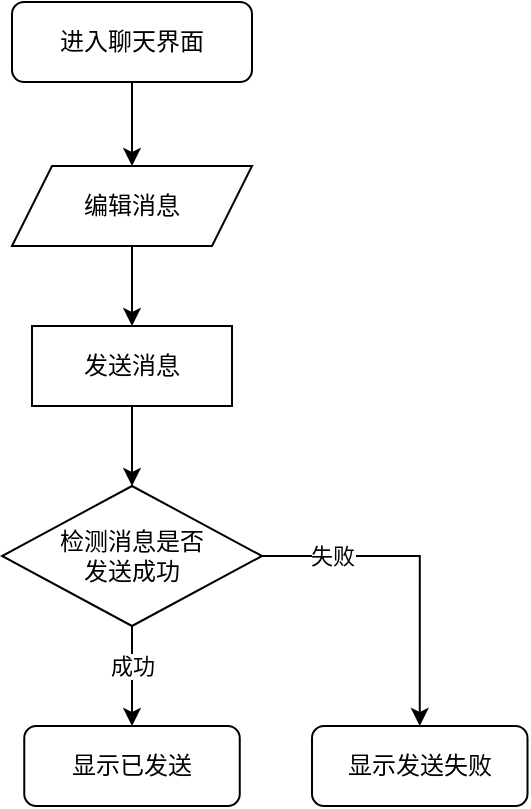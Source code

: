 <mxfile version="20.5.3" type="device"><diagram id="C5RBs43oDa-KdzZeNtuy" name="Page-1"><mxGraphModel dx="679" dy="477" grid="1" gridSize="10" guides="1" tooltips="1" connect="1" arrows="1" fold="1" page="1" pageScale="1" pageWidth="827" pageHeight="1169" math="0" shadow="0"><root><mxCell id="WIyWlLk6GJQsqaUBKTNV-0"/><mxCell id="WIyWlLk6GJQsqaUBKTNV-1" parent="WIyWlLk6GJQsqaUBKTNV-0"/><mxCell id="2eLSi6V5Pck_l4aU8Z5T-2" style="edgeStyle=orthogonalEdgeStyle;rounded=0;orthogonalLoop=1;jettySize=auto;html=1;" edge="1" parent="WIyWlLk6GJQsqaUBKTNV-1" source="WIyWlLk6GJQsqaUBKTNV-3" target="2eLSi6V5Pck_l4aU8Z5T-1"><mxGeometry relative="1" as="geometry"/></mxCell><mxCell id="WIyWlLk6GJQsqaUBKTNV-3" value="进入聊天界面" style="rounded=1;whiteSpace=wrap;html=1;fontSize=12;glass=0;strokeWidth=1;shadow=0;" parent="WIyWlLk6GJQsqaUBKTNV-1" vertex="1"><mxGeometry x="120" y="38" width="120" height="40" as="geometry"/></mxCell><mxCell id="N3tj7YURzsgmqVQpoNt6-4" value="显示已发送" style="rounded=1;whiteSpace=wrap;html=1;" parent="WIyWlLk6GJQsqaUBKTNV-1" vertex="1"><mxGeometry x="126.13" y="400" width="107.75" height="40" as="geometry"/></mxCell><mxCell id="2eLSi6V5Pck_l4aU8Z5T-4" style="edgeStyle=orthogonalEdgeStyle;rounded=0;orthogonalLoop=1;jettySize=auto;html=1;entryX=0.5;entryY=0;entryDx=0;entryDy=0;" edge="1" parent="WIyWlLk6GJQsqaUBKTNV-1" source="2eLSi6V5Pck_l4aU8Z5T-1" target="2eLSi6V5Pck_l4aU8Z5T-3"><mxGeometry relative="1" as="geometry"/></mxCell><mxCell id="2eLSi6V5Pck_l4aU8Z5T-1" value="编辑消息" style="shape=parallelogram;perimeter=parallelogramPerimeter;whiteSpace=wrap;html=1;fixedSize=1;" vertex="1" parent="WIyWlLk6GJQsqaUBKTNV-1"><mxGeometry x="120" y="120" width="120" height="40" as="geometry"/></mxCell><mxCell id="2eLSi6V5Pck_l4aU8Z5T-6" style="edgeStyle=orthogonalEdgeStyle;rounded=0;orthogonalLoop=1;jettySize=auto;html=1;entryX=0.5;entryY=0;entryDx=0;entryDy=0;" edge="1" parent="WIyWlLk6GJQsqaUBKTNV-1" source="2eLSi6V5Pck_l4aU8Z5T-3" target="2eLSi6V5Pck_l4aU8Z5T-5"><mxGeometry relative="1" as="geometry"/></mxCell><mxCell id="2eLSi6V5Pck_l4aU8Z5T-3" value="发送消息" style="rounded=0;whiteSpace=wrap;html=1;" vertex="1" parent="WIyWlLk6GJQsqaUBKTNV-1"><mxGeometry x="130" y="200" width="100" height="40" as="geometry"/></mxCell><mxCell id="2eLSi6V5Pck_l4aU8Z5T-9" value="成功" style="edgeStyle=orthogonalEdgeStyle;rounded=0;orthogonalLoop=1;jettySize=auto;html=1;entryX=0.5;entryY=0;entryDx=0;entryDy=0;" edge="1" parent="WIyWlLk6GJQsqaUBKTNV-1" source="2eLSi6V5Pck_l4aU8Z5T-5" target="N3tj7YURzsgmqVQpoNt6-4"><mxGeometry x="-0.2" relative="1" as="geometry"><mxPoint as="offset"/></mxGeometry></mxCell><mxCell id="2eLSi6V5Pck_l4aU8Z5T-10" style="edgeStyle=orthogonalEdgeStyle;rounded=0;orthogonalLoop=1;jettySize=auto;html=1;entryX=0.5;entryY=0;entryDx=0;entryDy=0;" edge="1" parent="WIyWlLk6GJQsqaUBKTNV-1" source="2eLSi6V5Pck_l4aU8Z5T-5" target="2eLSi6V5Pck_l4aU8Z5T-7"><mxGeometry relative="1" as="geometry"/></mxCell><mxCell id="2eLSi6V5Pck_l4aU8Z5T-11" value="失败" style="edgeLabel;html=1;align=center;verticalAlign=middle;resizable=0;points=[];" vertex="1" connectable="0" parent="2eLSi6V5Pck_l4aU8Z5T-10"><mxGeometry x="-0.632" y="1" relative="1" as="geometry"><mxPoint x="5" y="1" as="offset"/></mxGeometry></mxCell><mxCell id="2eLSi6V5Pck_l4aU8Z5T-5" value="检测消息是否&lt;br&gt;发送成功" style="rhombus;whiteSpace=wrap;html=1;" vertex="1" parent="WIyWlLk6GJQsqaUBKTNV-1"><mxGeometry x="115" y="280" width="130" height="70" as="geometry"/></mxCell><mxCell id="2eLSi6V5Pck_l4aU8Z5T-7" value="显示发送失败" style="rounded=1;whiteSpace=wrap;html=1;" vertex="1" parent="WIyWlLk6GJQsqaUBKTNV-1"><mxGeometry x="270" y="400" width="107.75" height="40" as="geometry"/></mxCell></root></mxGraphModel></diagram></mxfile>